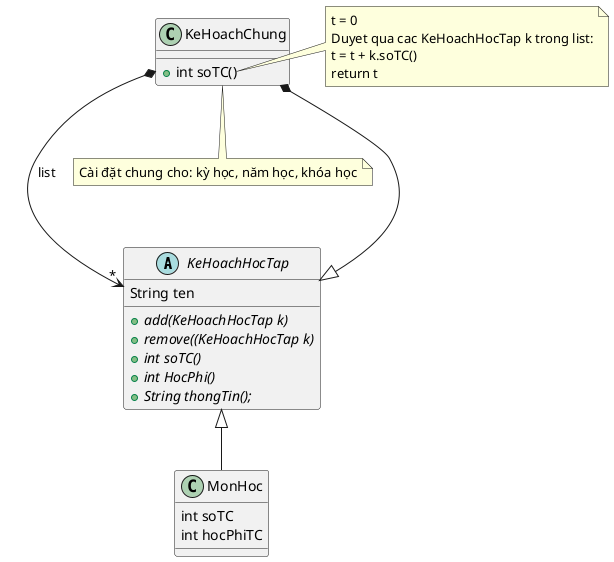 @startuml
'https://plantuml.com/class-diagram

abstract class KeHoachHocTap{
    String ten
    +{abstract} add(KeHoachHocTap k)
    +{abstract} remove((KeHoachHocTap k)
    +{abstract} int soTC()
    +{abstract} int HocPhi()
    +{abstract} String thongTin();
}
    KeHoachHocTap <|-- MonHoc
    KeHoachHocTap <|--* KeHoachChung
    KeHoachChung *---> "*" KeHoachHocTap: list

class MonHoc{
    int soTC
    int hocPhiTC
}

class KeHoachChung{
    + int soTC()
}

note bottom of KeHoachChung
    Cài đặt chung cho: kỳ học, năm học, khóa học
end note
note right of KeHoachChung::soTC
    t = 0
    Duyet qua cac KeHoachHocTap k trong list:
    t = t + k.soTC()
    return t
end note
@enduml
